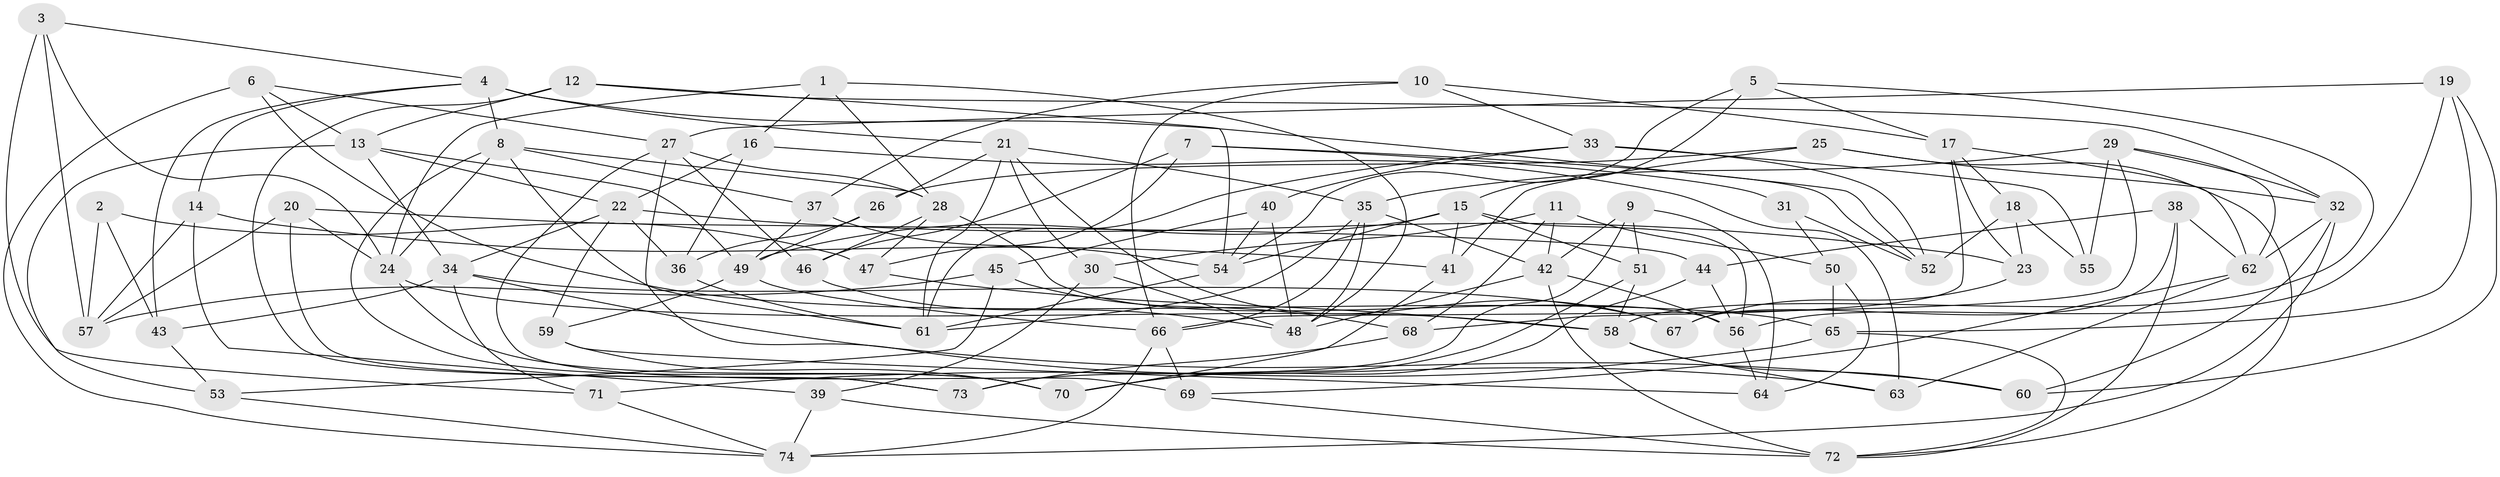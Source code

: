 // original degree distribution, {4: 1.0}
// Generated by graph-tools (version 1.1) at 2025/38/03/04/25 23:38:07]
// undirected, 74 vertices, 174 edges
graph export_dot {
  node [color=gray90,style=filled];
  1;
  2;
  3;
  4;
  5;
  6;
  7;
  8;
  9;
  10;
  11;
  12;
  13;
  14;
  15;
  16;
  17;
  18;
  19;
  20;
  21;
  22;
  23;
  24;
  25;
  26;
  27;
  28;
  29;
  30;
  31;
  32;
  33;
  34;
  35;
  36;
  37;
  38;
  39;
  40;
  41;
  42;
  43;
  44;
  45;
  46;
  47;
  48;
  49;
  50;
  51;
  52;
  53;
  54;
  55;
  56;
  57;
  58;
  59;
  60;
  61;
  62;
  63;
  64;
  65;
  66;
  67;
  68;
  69;
  70;
  71;
  72;
  73;
  74;
  1 -- 16 [weight=1.0];
  1 -- 24 [weight=1.0];
  1 -- 28 [weight=1.0];
  1 -- 48 [weight=1.0];
  2 -- 43 [weight=1.0];
  2 -- 47 [weight=1.0];
  2 -- 57 [weight=2.0];
  3 -- 4 [weight=1.0];
  3 -- 24 [weight=1.0];
  3 -- 57 [weight=1.0];
  3 -- 71 [weight=1.0];
  4 -- 8 [weight=1.0];
  4 -- 14 [weight=1.0];
  4 -- 21 [weight=1.0];
  4 -- 43 [weight=1.0];
  4 -- 52 [weight=1.0];
  5 -- 15 [weight=1.0];
  5 -- 17 [weight=1.0];
  5 -- 54 [weight=1.0];
  5 -- 58 [weight=1.0];
  6 -- 13 [weight=1.0];
  6 -- 27 [weight=1.0];
  6 -- 65 [weight=1.0];
  6 -- 74 [weight=1.0];
  7 -- 31 [weight=1.0];
  7 -- 46 [weight=1.0];
  7 -- 47 [weight=1.0];
  7 -- 52 [weight=1.0];
  8 -- 24 [weight=1.0];
  8 -- 28 [weight=1.0];
  8 -- 37 [weight=1.0];
  8 -- 61 [weight=1.0];
  8 -- 70 [weight=1.0];
  9 -- 42 [weight=1.0];
  9 -- 51 [weight=1.0];
  9 -- 64 [weight=1.0];
  9 -- 73 [weight=1.0];
  10 -- 17 [weight=1.0];
  10 -- 33 [weight=1.0];
  10 -- 37 [weight=1.0];
  10 -- 66 [weight=1.0];
  11 -- 30 [weight=1.0];
  11 -- 42 [weight=1.0];
  11 -- 50 [weight=1.0];
  11 -- 68 [weight=1.0];
  12 -- 13 [weight=1.0];
  12 -- 32 [weight=1.0];
  12 -- 54 [weight=1.0];
  12 -- 73 [weight=1.0];
  13 -- 22 [weight=1.0];
  13 -- 34 [weight=1.0];
  13 -- 49 [weight=1.0];
  13 -- 53 [weight=1.0];
  14 -- 39 [weight=1.0];
  14 -- 41 [weight=1.0];
  14 -- 57 [weight=1.0];
  15 -- 41 [weight=1.0];
  15 -- 49 [weight=1.0];
  15 -- 51 [weight=1.0];
  15 -- 54 [weight=1.0];
  15 -- 56 [weight=1.0];
  16 -- 22 [weight=1.0];
  16 -- 36 [weight=1.0];
  16 -- 63 [weight=1.0];
  17 -- 18 [weight=1.0];
  17 -- 23 [weight=1.0];
  17 -- 62 [weight=1.0];
  17 -- 68 [weight=1.0];
  18 -- 23 [weight=1.0];
  18 -- 52 [weight=1.0];
  18 -- 55 [weight=1.0];
  19 -- 27 [weight=1.0];
  19 -- 56 [weight=1.0];
  19 -- 60 [weight=1.0];
  19 -- 65 [weight=1.0];
  20 -- 24 [weight=1.0];
  20 -- 44 [weight=1.0];
  20 -- 57 [weight=1.0];
  20 -- 73 [weight=1.0];
  21 -- 26 [weight=1.0];
  21 -- 30 [weight=1.0];
  21 -- 35 [weight=1.0];
  21 -- 61 [weight=1.0];
  21 -- 67 [weight=1.0];
  22 -- 23 [weight=1.0];
  22 -- 34 [weight=1.0];
  22 -- 36 [weight=1.0];
  22 -- 59 [weight=1.0];
  23 -- 67 [weight=1.0];
  24 -- 58 [weight=1.0];
  24 -- 70 [weight=1.0];
  25 -- 26 [weight=1.0];
  25 -- 32 [weight=1.0];
  25 -- 41 [weight=1.0];
  25 -- 72 [weight=1.0];
  26 -- 36 [weight=1.0];
  26 -- 49 [weight=1.0];
  27 -- 28 [weight=1.0];
  27 -- 46 [weight=1.0];
  27 -- 63 [weight=1.0];
  27 -- 69 [weight=1.0];
  28 -- 46 [weight=1.0];
  28 -- 47 [weight=1.0];
  28 -- 56 [weight=1.0];
  29 -- 32 [weight=1.0];
  29 -- 35 [weight=1.0];
  29 -- 55 [weight=2.0];
  29 -- 62 [weight=1.0];
  29 -- 66 [weight=1.0];
  30 -- 39 [weight=1.0];
  30 -- 48 [weight=1.0];
  31 -- 50 [weight=2.0];
  31 -- 52 [weight=1.0];
  32 -- 60 [weight=1.0];
  32 -- 62 [weight=1.0];
  32 -- 74 [weight=1.0];
  33 -- 40 [weight=1.0];
  33 -- 52 [weight=2.0];
  33 -- 55 [weight=1.0];
  33 -- 61 [weight=1.0];
  34 -- 43 [weight=1.0];
  34 -- 60 [weight=1.0];
  34 -- 67 [weight=1.0];
  34 -- 71 [weight=1.0];
  35 -- 42 [weight=1.0];
  35 -- 48 [weight=1.0];
  35 -- 61 [weight=1.0];
  35 -- 66 [weight=1.0];
  36 -- 61 [weight=1.0];
  37 -- 49 [weight=1.0];
  37 -- 54 [weight=1.0];
  38 -- 44 [weight=1.0];
  38 -- 62 [weight=1.0];
  38 -- 67 [weight=1.0];
  38 -- 72 [weight=1.0];
  39 -- 72 [weight=1.0];
  39 -- 74 [weight=1.0];
  40 -- 45 [weight=1.0];
  40 -- 48 [weight=1.0];
  40 -- 54 [weight=1.0];
  41 -- 70 [weight=1.0];
  42 -- 48 [weight=1.0];
  42 -- 56 [weight=1.0];
  42 -- 72 [weight=1.0];
  43 -- 53 [weight=1.0];
  44 -- 56 [weight=1.0];
  44 -- 70 [weight=1.0];
  45 -- 53 [weight=1.0];
  45 -- 57 [weight=1.0];
  45 -- 68 [weight=1.0];
  46 -- 48 [weight=1.0];
  47 -- 58 [weight=1.0];
  49 -- 59 [weight=1.0];
  49 -- 66 [weight=1.0];
  50 -- 64 [weight=1.0];
  50 -- 65 [weight=2.0];
  51 -- 58 [weight=1.0];
  51 -- 70 [weight=1.0];
  53 -- 74 [weight=1.0];
  54 -- 61 [weight=1.0];
  56 -- 64 [weight=1.0];
  58 -- 60 [weight=1.0];
  58 -- 63 [weight=1.0];
  59 -- 64 [weight=1.0];
  59 -- 70 [weight=1.0];
  62 -- 63 [weight=1.0];
  62 -- 69 [weight=1.0];
  65 -- 71 [weight=1.0];
  65 -- 72 [weight=1.0];
  66 -- 69 [weight=1.0];
  66 -- 74 [weight=1.0];
  68 -- 73 [weight=1.0];
  69 -- 72 [weight=1.0];
  71 -- 74 [weight=1.0];
}
